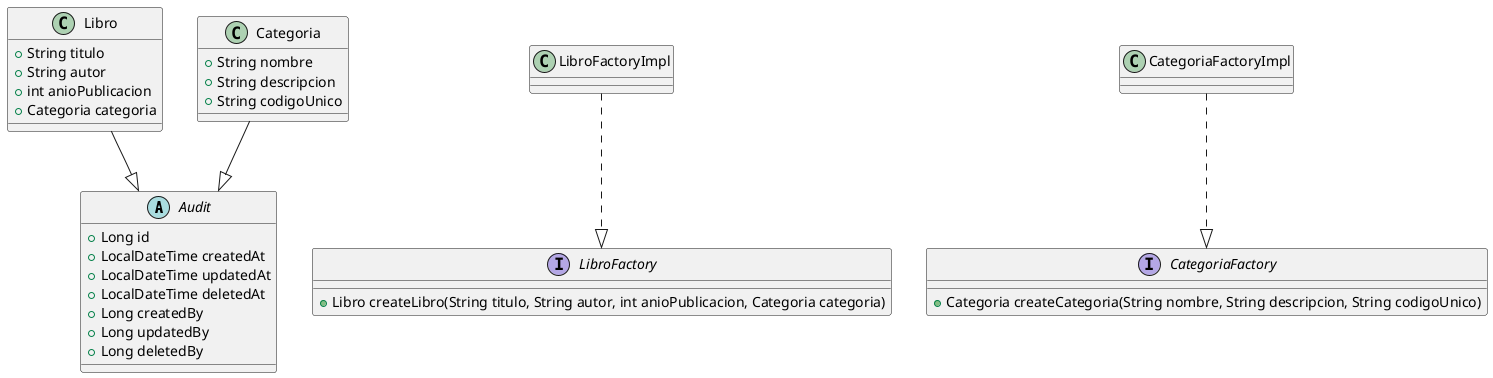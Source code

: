 @startuml
abstract class Audit {
  + Long id
  + LocalDateTime createdAt
  + LocalDateTime updatedAt
  + LocalDateTime deletedAt
  + Long createdBy
  + Long updatedBy
  + Long deletedBy
}

class Libro {
  + String titulo
  + String autor
  + int anioPublicacion
  + Categoria categoria
}

Libro --|> Audit

class Categoria {
  + String nombre
  + String descripcion
  + String codigoUnico
}

Categoria --|> Audit

interface LibroFactory {
  + Libro createLibro(String titulo, String autor, int anioPublicacion, Categoria categoria)
}

class LibroFactoryImpl {
}

LibroFactoryImpl ..|> LibroFactory

interface CategoriaFactory {
  + Categoria createCategoria(String nombre, String descripcion, String codigoUnico)
}

class CategoriaFactoryImpl {
}

CategoriaFactoryImpl ..|> CategoriaFactory
@enduml
